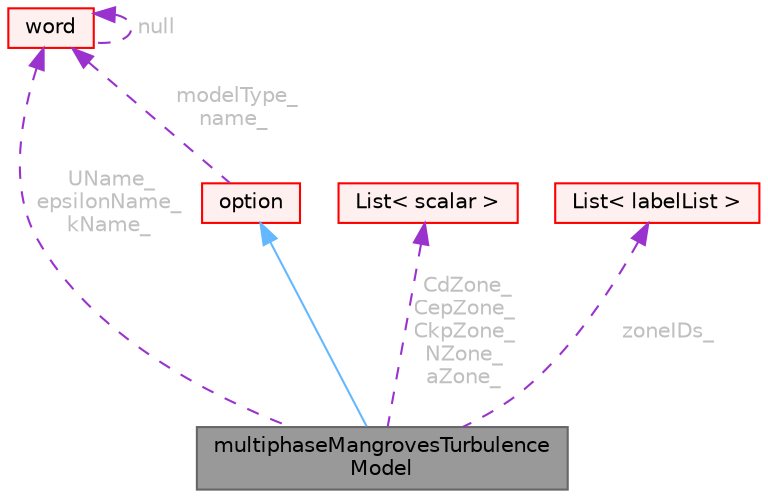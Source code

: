 digraph "multiphaseMangrovesTurbulenceModel"
{
 // LATEX_PDF_SIZE
  bgcolor="transparent";
  edge [fontname=Helvetica,fontsize=10,labelfontname=Helvetica,labelfontsize=10];
  node [fontname=Helvetica,fontsize=10,shape=box,height=0.2,width=0.4];
  Node1 [id="Node000001",label="multiphaseMangrovesTurbulence\lModel",height=0.2,width=0.4,color="gray40", fillcolor="grey60", style="filled", fontcolor="black",tooltip=" "];
  Node2 -> Node1 [id="edge1_Node000001_Node000002",dir="back",color="steelblue1",style="solid",tooltip=" "];
  Node2 [id="Node000002",label="option",height=0.2,width=0.4,color="red", fillcolor="#FFF0F0", style="filled",URL="$classFoam_1_1fv_1_1option.html",tooltip="Base abstract class for handling finite volume options (i.e. fvOption)."];
  Node3 -> Node2 [id="edge2_Node000002_Node000003",dir="back",color="darkorchid3",style="dashed",tooltip=" ",label=" modelType_\nname_",fontcolor="grey" ];
  Node3 [id="Node000003",label="word",height=0.2,width=0.4,color="red", fillcolor="#FFF0F0", style="filled",URL="$classFoam_1_1word.html",tooltip="A class for handling words, derived from Foam::string."];
  Node3 -> Node3 [id="edge3_Node000003_Node000003",dir="back",color="darkorchid3",style="dashed",tooltip=" ",label=" null",fontcolor="grey" ];
  Node59 -> Node1 [id="edge4_Node000001_Node000059",dir="back",color="darkorchid3",style="dashed",tooltip=" ",label=" CdZone_\nCepZone_\nCkpZone_\nNZone_\naZone_",fontcolor="grey" ];
  Node59 [id="Node000059",label="List\< scalar \>",height=0.2,width=0.4,color="red", fillcolor="#FFF0F0", style="filled",URL="$classFoam_1_1List.html",tooltip=" "];
  Node61 -> Node1 [id="edge5_Node000001_Node000061",dir="back",color="darkorchid3",style="dashed",tooltip=" ",label=" zoneIDs_",fontcolor="grey" ];
  Node61 [id="Node000061",label="List\< labelList \>",height=0.2,width=0.4,color="red", fillcolor="#FFF0F0", style="filled",URL="$classFoam_1_1List.html",tooltip=" "];
  Node3 -> Node1 [id="edge6_Node000001_Node000003",dir="back",color="darkorchid3",style="dashed",tooltip=" ",label=" UName_\nepsilonName_\nkName_",fontcolor="grey" ];
}
